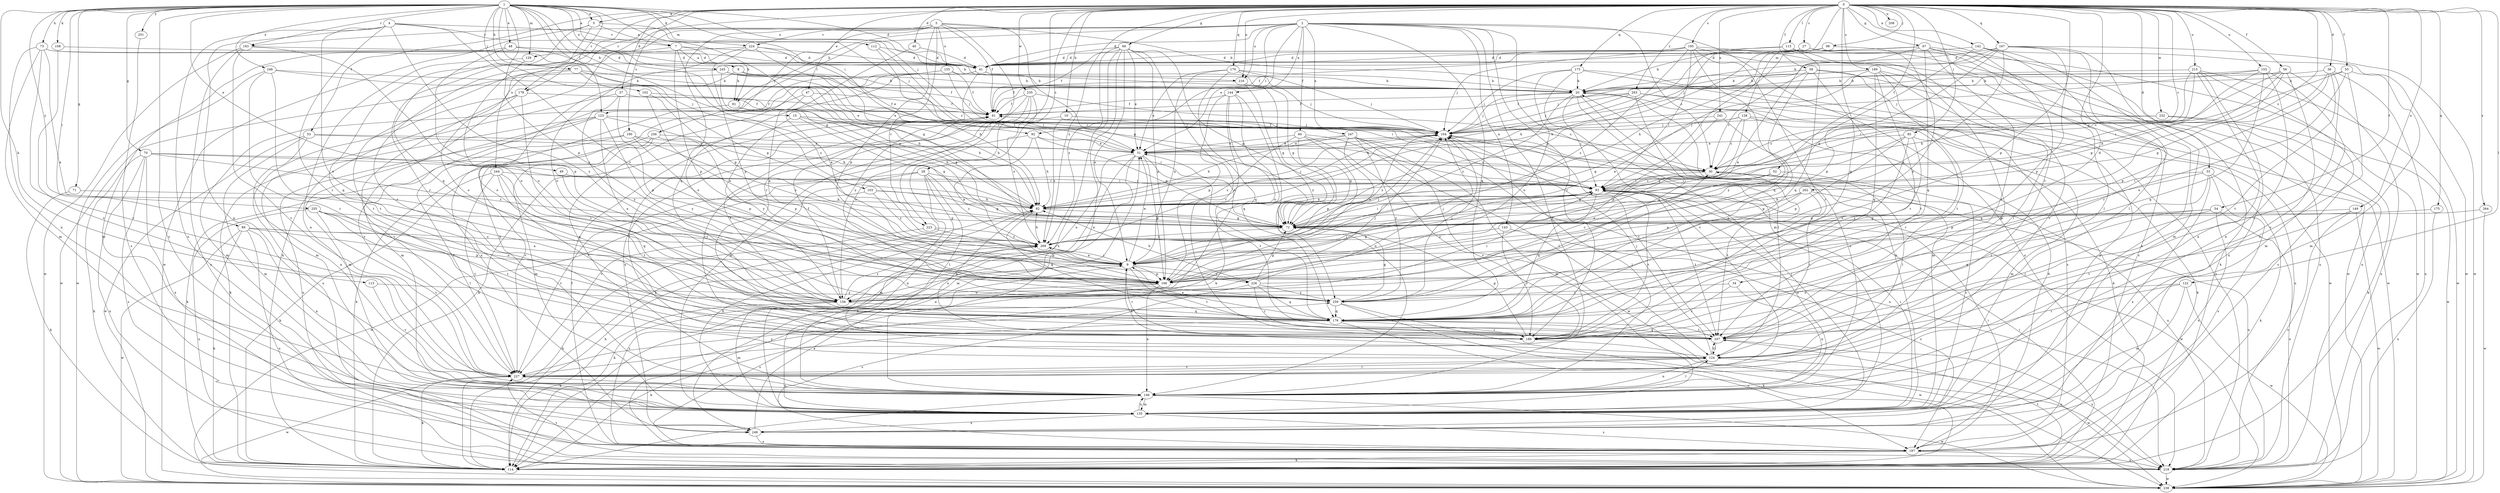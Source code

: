 strict digraph  {
0;
1;
2;
3;
4;
5;
7;
8;
9;
10;
15;
20;
27;
28;
30;
33;
34;
36;
37;
40;
41;
47;
48;
49;
51;
52;
53;
54;
55;
56;
58;
60;
61;
66;
67;
70;
71;
72;
73;
77;
81;
82;
85;
89;
92;
93;
98;
102;
103;
104;
108;
112;
113;
114;
115;
122;
123;
124;
128;
129;
135;
142;
143;
144;
146;
149;
153;
155;
156;
166;
167;
170;
173;
175;
176;
178;
183;
186;
189;
190;
195;
197;
207;
208;
215;
216;
218;
223;
224;
226;
227;
232;
235;
238;
241;
244;
245;
246;
247;
248;
251;
255;
256;
259;
262;
263;
264;
269;
0 -> 5  [label=a];
0 -> 10  [label=b];
0 -> 27  [label=c];
0 -> 28  [label=c];
0 -> 30  [label=c];
0 -> 33  [label=d];
0 -> 34  [label=d];
0 -> 36  [label=d];
0 -> 37  [label=d];
0 -> 40  [label=d];
0 -> 47  [label=e];
0 -> 52  [label=f];
0 -> 53  [label=f];
0 -> 54  [label=f];
0 -> 55  [label=f];
0 -> 56  [label=f];
0 -> 58  [label=f];
0 -> 66  [label=g];
0 -> 67  [label=g];
0 -> 85  [label=i];
0 -> 98  [label=j];
0 -> 115  [label=l];
0 -> 122  [label=l];
0 -> 128  [label=m];
0 -> 142  [label=n];
0 -> 149  [label=o];
0 -> 153  [label=o];
0 -> 166  [label=p];
0 -> 167  [label=q];
0 -> 170  [label=q];
0 -> 173  [label=q];
0 -> 175  [label=q];
0 -> 176  [label=q];
0 -> 178  [label=r];
0 -> 189  [label=s];
0 -> 190  [label=s];
0 -> 195  [label=s];
0 -> 207  [label=t];
0 -> 208  [label=u];
0 -> 215  [label=u];
0 -> 216  [label=u];
0 -> 223  [label=v];
0 -> 232  [label=w];
0 -> 235  [label=w];
0 -> 241  [label=x];
0 -> 244  [label=x];
0 -> 262  [label=z];
0 -> 263  [label=z];
0 -> 264  [label=z];
0 -> 269  [label=z];
1 -> 5  [label=a];
1 -> 7  [label=a];
1 -> 15  [label=b];
1 -> 41  [label=d];
1 -> 48  [label=e];
1 -> 49  [label=e];
1 -> 70  [label=g];
1 -> 71  [label=g];
1 -> 72  [label=g];
1 -> 73  [label=h];
1 -> 77  [label=h];
1 -> 89  [label=i];
1 -> 92  [label=i];
1 -> 102  [label=j];
1 -> 103  [label=j];
1 -> 104  [label=j];
1 -> 108  [label=k];
1 -> 112  [label=k];
1 -> 113  [label=k];
1 -> 123  [label=l];
1 -> 129  [label=m];
1 -> 166  [label=p];
1 -> 178  [label=r];
1 -> 183  [label=r];
1 -> 197  [label=s];
1 -> 216  [label=u];
1 -> 245  [label=x];
1 -> 246  [label=x];
1 -> 251  [label=y];
1 -> 255  [label=y];
2 -> 30  [label=c];
2 -> 41  [label=d];
2 -> 51  [label=e];
2 -> 60  [label=f];
2 -> 81  [label=h];
2 -> 92  [label=i];
2 -> 123  [label=l];
2 -> 129  [label=m];
2 -> 135  [label=m];
2 -> 143  [label=n];
2 -> 144  [label=n];
2 -> 146  [label=n];
2 -> 176  [label=q];
2 -> 183  [label=r];
2 -> 186  [label=r];
2 -> 216  [label=u];
2 -> 218  [label=u];
2 -> 247  [label=x];
3 -> 20  [label=b];
3 -> 61  [label=f];
3 -> 72  [label=g];
3 -> 114  [label=k];
3 -> 155  [label=o];
3 -> 166  [label=p];
3 -> 176  [label=q];
3 -> 186  [label=r];
3 -> 223  [label=v];
3 -> 224  [label=v];
3 -> 256  [label=y];
4 -> 72  [label=g];
4 -> 146  [label=n];
4 -> 156  [label=o];
4 -> 186  [label=r];
4 -> 224  [label=v];
4 -> 226  [label=v];
4 -> 248  [label=x];
4 -> 259  [label=y];
5 -> 7  [label=a];
5 -> 104  [label=j];
5 -> 176  [label=q];
5 -> 186  [label=r];
5 -> 238  [label=w];
7 -> 8  [label=a];
7 -> 41  [label=d];
7 -> 81  [label=h];
7 -> 166  [label=p];
7 -> 176  [label=q];
7 -> 269  [label=z];
8 -> 20  [label=b];
8 -> 81  [label=h];
8 -> 93  [label=i];
8 -> 156  [label=o];
9 -> 51  [label=e];
9 -> 104  [label=j];
9 -> 156  [label=o];
9 -> 166  [label=p];
9 -> 186  [label=r];
9 -> 207  [label=t];
9 -> 226  [label=v];
9 -> 269  [label=z];
10 -> 104  [label=j];
10 -> 114  [label=k];
10 -> 269  [label=z];
15 -> 72  [label=g];
15 -> 82  [label=h];
15 -> 104  [label=j];
15 -> 259  [label=y];
20 -> 61  [label=f];
20 -> 93  [label=i];
20 -> 104  [label=j];
20 -> 124  [label=l];
20 -> 135  [label=m];
20 -> 146  [label=n];
20 -> 269  [label=z];
27 -> 20  [label=b];
27 -> 41  [label=d];
27 -> 72  [label=g];
27 -> 82  [label=h];
27 -> 124  [label=l];
27 -> 238  [label=w];
28 -> 93  [label=i];
28 -> 124  [label=l];
28 -> 135  [label=m];
28 -> 146  [label=n];
28 -> 227  [label=v];
28 -> 238  [label=w];
28 -> 269  [label=z];
30 -> 93  [label=i];
30 -> 207  [label=t];
30 -> 218  [label=u];
33 -> 93  [label=i];
33 -> 114  [label=k];
33 -> 166  [label=p];
33 -> 186  [label=r];
33 -> 197  [label=s];
33 -> 248  [label=x];
34 -> 146  [label=n];
34 -> 186  [label=r];
34 -> 259  [label=y];
36 -> 20  [label=b];
36 -> 72  [label=g];
36 -> 124  [label=l];
36 -> 166  [label=p];
36 -> 207  [label=t];
36 -> 218  [label=u];
37 -> 61  [label=f];
37 -> 135  [label=m];
37 -> 166  [label=p];
37 -> 259  [label=y];
40 -> 9  [label=a];
40 -> 41  [label=d];
41 -> 20  [label=b];
41 -> 104  [label=j];
41 -> 146  [label=n];
41 -> 156  [label=o];
41 -> 259  [label=y];
47 -> 9  [label=a];
47 -> 61  [label=f];
47 -> 82  [label=h];
47 -> 227  [label=v];
48 -> 41  [label=d];
48 -> 93  [label=i];
48 -> 135  [label=m];
48 -> 166  [label=p];
49 -> 93  [label=i];
49 -> 259  [label=y];
51 -> 30  [label=c];
51 -> 104  [label=j];
51 -> 114  [label=k];
51 -> 135  [label=m];
51 -> 156  [label=o];
51 -> 166  [label=p];
51 -> 207  [label=t];
52 -> 9  [label=a];
52 -> 72  [label=g];
52 -> 93  [label=i];
52 -> 124  [label=l];
53 -> 51  [label=e];
53 -> 93  [label=i];
53 -> 135  [label=m];
53 -> 146  [label=n];
53 -> 238  [label=w];
54 -> 72  [label=g];
54 -> 176  [label=q];
54 -> 186  [label=r];
54 -> 218  [label=u];
54 -> 248  [label=x];
55 -> 20  [label=b];
55 -> 30  [label=c];
55 -> 135  [label=m];
55 -> 146  [label=n];
55 -> 156  [label=o];
56 -> 20  [label=b];
56 -> 30  [label=c];
56 -> 82  [label=h];
56 -> 93  [label=i];
56 -> 218  [label=u];
56 -> 227  [label=v];
58 -> 20  [label=b];
58 -> 30  [label=c];
58 -> 207  [label=t];
58 -> 238  [label=w];
58 -> 248  [label=x];
58 -> 259  [label=y];
60 -> 51  [label=e];
60 -> 72  [label=g];
60 -> 124  [label=l];
60 -> 166  [label=p];
60 -> 238  [label=w];
60 -> 269  [label=z];
61 -> 104  [label=j];
61 -> 114  [label=k];
61 -> 124  [label=l];
66 -> 9  [label=a];
66 -> 41  [label=d];
66 -> 51  [label=e];
66 -> 61  [label=f];
66 -> 72  [label=g];
66 -> 146  [label=n];
66 -> 166  [label=p];
66 -> 186  [label=r];
66 -> 248  [label=x];
66 -> 269  [label=z];
67 -> 9  [label=a];
67 -> 41  [label=d];
67 -> 93  [label=i];
67 -> 114  [label=k];
67 -> 176  [label=q];
67 -> 197  [label=s];
67 -> 207  [label=t];
67 -> 218  [label=u];
70 -> 30  [label=c];
70 -> 82  [label=h];
70 -> 114  [label=k];
70 -> 197  [label=s];
70 -> 218  [label=u];
70 -> 248  [label=x];
70 -> 269  [label=z];
71 -> 82  [label=h];
71 -> 114  [label=k];
72 -> 51  [label=e];
72 -> 93  [label=i];
72 -> 269  [label=z];
73 -> 9  [label=a];
73 -> 20  [label=b];
73 -> 41  [label=d];
73 -> 135  [label=m];
73 -> 146  [label=n];
73 -> 227  [label=v];
77 -> 20  [label=b];
77 -> 51  [label=e];
77 -> 72  [label=g];
77 -> 156  [label=o];
77 -> 207  [label=t];
81 -> 72  [label=g];
81 -> 82  [label=h];
81 -> 135  [label=m];
82 -> 72  [label=g];
82 -> 104  [label=j];
82 -> 176  [label=q];
85 -> 51  [label=e];
85 -> 72  [label=g];
85 -> 135  [label=m];
85 -> 156  [label=o];
85 -> 166  [label=p];
85 -> 259  [label=y];
89 -> 9  [label=a];
89 -> 114  [label=k];
89 -> 146  [label=n];
89 -> 166  [label=p];
89 -> 218  [label=u];
89 -> 238  [label=w];
89 -> 269  [label=z];
92 -> 9  [label=a];
92 -> 51  [label=e];
92 -> 72  [label=g];
92 -> 82  [label=h];
92 -> 186  [label=r];
93 -> 82  [label=h];
93 -> 146  [label=n];
93 -> 166  [label=p];
93 -> 176  [label=q];
93 -> 186  [label=r];
93 -> 207  [label=t];
93 -> 238  [label=w];
98 -> 41  [label=d];
98 -> 82  [label=h];
98 -> 166  [label=p];
102 -> 9  [label=a];
102 -> 61  [label=f];
102 -> 72  [label=g];
103 -> 72  [label=g];
103 -> 82  [label=h];
103 -> 227  [label=v];
103 -> 269  [label=z];
104 -> 51  [label=e];
104 -> 61  [label=f];
104 -> 207  [label=t];
104 -> 269  [label=z];
108 -> 41  [label=d];
108 -> 227  [label=v];
112 -> 30  [label=c];
112 -> 41  [label=d];
112 -> 93  [label=i];
113 -> 227  [label=v];
113 -> 259  [label=y];
114 -> 82  [label=h];
114 -> 93  [label=i];
114 -> 207  [label=t];
115 -> 41  [label=d];
115 -> 82  [label=h];
115 -> 176  [label=q];
115 -> 218  [label=u];
115 -> 227  [label=v];
122 -> 135  [label=m];
122 -> 156  [label=o];
122 -> 186  [label=r];
122 -> 238  [label=w];
123 -> 82  [label=h];
123 -> 104  [label=j];
123 -> 114  [label=k];
123 -> 135  [label=m];
123 -> 156  [label=o];
123 -> 218  [label=u];
123 -> 259  [label=y];
124 -> 9  [label=a];
124 -> 104  [label=j];
124 -> 146  [label=n];
124 -> 207  [label=t];
124 -> 227  [label=v];
124 -> 238  [label=w];
128 -> 30  [label=c];
128 -> 72  [label=g];
128 -> 104  [label=j];
128 -> 114  [label=k];
128 -> 186  [label=r];
128 -> 269  [label=z];
129 -> 146  [label=n];
129 -> 156  [label=o];
135 -> 20  [label=b];
135 -> 30  [label=c];
135 -> 82  [label=h];
135 -> 93  [label=i];
135 -> 104  [label=j];
135 -> 146  [label=n];
135 -> 197  [label=s];
135 -> 248  [label=x];
142 -> 41  [label=d];
142 -> 124  [label=l];
142 -> 166  [label=p];
142 -> 238  [label=w];
142 -> 248  [label=x];
143 -> 186  [label=r];
143 -> 197  [label=s];
143 -> 269  [label=z];
144 -> 61  [label=f];
144 -> 114  [label=k];
144 -> 146  [label=n];
144 -> 156  [label=o];
144 -> 166  [label=p];
144 -> 176  [label=q];
146 -> 104  [label=j];
146 -> 114  [label=k];
146 -> 124  [label=l];
146 -> 135  [label=m];
146 -> 238  [label=w];
149 -> 72  [label=g];
149 -> 197  [label=s];
149 -> 207  [label=t];
149 -> 238  [label=w];
153 -> 20  [label=b];
153 -> 72  [label=g];
153 -> 104  [label=j];
153 -> 135  [label=m];
153 -> 146  [label=n];
153 -> 176  [label=q];
155 -> 20  [label=b];
155 -> 61  [label=f];
155 -> 104  [label=j];
155 -> 146  [label=n];
155 -> 248  [label=x];
156 -> 61  [label=f];
156 -> 93  [label=i];
156 -> 104  [label=j];
156 -> 114  [label=k];
156 -> 135  [label=m];
156 -> 176  [label=q];
156 -> 269  [label=z];
166 -> 93  [label=i];
166 -> 146  [label=n];
166 -> 156  [label=o];
166 -> 197  [label=s];
167 -> 9  [label=a];
167 -> 20  [label=b];
167 -> 41  [label=d];
167 -> 72  [label=g];
167 -> 104  [label=j];
167 -> 135  [label=m];
167 -> 166  [label=p];
167 -> 186  [label=r];
167 -> 238  [label=w];
170 -> 9  [label=a];
170 -> 20  [label=b];
170 -> 51  [label=e];
170 -> 72  [label=g];
170 -> 104  [label=j];
170 -> 176  [label=q];
173 -> 20  [label=b];
173 -> 104  [label=j];
173 -> 156  [label=o];
173 -> 197  [label=s];
173 -> 218  [label=u];
173 -> 227  [label=v];
175 -> 72  [label=g];
175 -> 218  [label=u];
176 -> 9  [label=a];
176 -> 61  [label=f];
176 -> 114  [label=k];
176 -> 186  [label=r];
176 -> 197  [label=s];
176 -> 207  [label=t];
178 -> 61  [label=f];
178 -> 135  [label=m];
178 -> 207  [label=t];
178 -> 218  [label=u];
178 -> 227  [label=v];
183 -> 41  [label=d];
183 -> 156  [label=o];
183 -> 218  [label=u];
183 -> 227  [label=v];
183 -> 238  [label=w];
186 -> 72  [label=g];
186 -> 82  [label=h];
186 -> 218  [label=u];
189 -> 9  [label=a];
189 -> 20  [label=b];
189 -> 104  [label=j];
189 -> 124  [label=l];
189 -> 176  [label=q];
189 -> 186  [label=r];
189 -> 207  [label=t];
189 -> 238  [label=w];
190 -> 51  [label=e];
190 -> 114  [label=k];
190 -> 166  [label=p];
190 -> 227  [label=v];
190 -> 269  [label=z];
195 -> 41  [label=d];
195 -> 61  [label=f];
195 -> 93  [label=i];
195 -> 104  [label=j];
195 -> 176  [label=q];
195 -> 186  [label=r];
195 -> 227  [label=v];
195 -> 238  [label=w];
195 -> 269  [label=z];
197 -> 20  [label=b];
197 -> 51  [label=e];
197 -> 61  [label=f];
197 -> 93  [label=i];
197 -> 114  [label=k];
197 -> 218  [label=u];
197 -> 269  [label=z];
207 -> 124  [label=l];
207 -> 176  [label=q];
207 -> 218  [label=u];
215 -> 20  [label=b];
215 -> 82  [label=h];
215 -> 93  [label=i];
215 -> 146  [label=n];
215 -> 197  [label=s];
215 -> 238  [label=w];
215 -> 248  [label=x];
216 -> 61  [label=f];
216 -> 72  [label=g];
216 -> 259  [label=y];
218 -> 227  [label=v];
218 -> 238  [label=w];
223 -> 114  [label=k];
223 -> 166  [label=p];
223 -> 269  [label=z];
224 -> 41  [label=d];
224 -> 51  [label=e];
224 -> 82  [label=h];
224 -> 156  [label=o];
224 -> 166  [label=p];
224 -> 186  [label=r];
226 -> 30  [label=c];
226 -> 72  [label=g];
226 -> 82  [label=h];
226 -> 104  [label=j];
226 -> 176  [label=q];
226 -> 186  [label=r];
226 -> 197  [label=s];
226 -> 259  [label=y];
227 -> 114  [label=k];
227 -> 124  [label=l];
227 -> 146  [label=n];
227 -> 238  [label=w];
227 -> 259  [label=y];
232 -> 30  [label=c];
232 -> 104  [label=j];
232 -> 114  [label=k];
232 -> 238  [label=w];
235 -> 30  [label=c];
235 -> 61  [label=f];
235 -> 135  [label=m];
235 -> 156  [label=o];
235 -> 248  [label=x];
235 -> 269  [label=z];
241 -> 104  [label=j];
241 -> 166  [label=p];
241 -> 176  [label=q];
244 -> 93  [label=i];
244 -> 114  [label=k];
244 -> 176  [label=q];
244 -> 186  [label=r];
244 -> 207  [label=t];
244 -> 227  [label=v];
245 -> 20  [label=b];
245 -> 30  [label=c];
245 -> 61  [label=f];
245 -> 82  [label=h];
245 -> 238  [label=w];
246 -> 20  [label=b];
246 -> 51  [label=e];
246 -> 186  [label=r];
246 -> 207  [label=t];
246 -> 238  [label=w];
247 -> 9  [label=a];
247 -> 51  [label=e];
247 -> 82  [label=h];
247 -> 135  [label=m];
247 -> 218  [label=u];
247 -> 227  [label=v];
247 -> 259  [label=y];
248 -> 9  [label=a];
248 -> 197  [label=s];
251 -> 197  [label=s];
255 -> 72  [label=g];
255 -> 124  [label=l];
255 -> 156  [label=o];
255 -> 207  [label=t];
255 -> 218  [label=u];
255 -> 227  [label=v];
256 -> 51  [label=e];
256 -> 114  [label=k];
256 -> 135  [label=m];
256 -> 166  [label=p];
256 -> 227  [label=v];
259 -> 72  [label=g];
259 -> 104  [label=j];
259 -> 114  [label=k];
259 -> 176  [label=q];
259 -> 238  [label=w];
262 -> 9  [label=a];
262 -> 72  [label=g];
262 -> 82  [label=h];
262 -> 207  [label=t];
262 -> 218  [label=u];
263 -> 61  [label=f];
263 -> 82  [label=h];
263 -> 104  [label=j];
263 -> 114  [label=k];
263 -> 218  [label=u];
263 -> 259  [label=y];
264 -> 72  [label=g];
264 -> 238  [label=w];
269 -> 9  [label=a];
269 -> 82  [label=h];
269 -> 114  [label=k];
}
